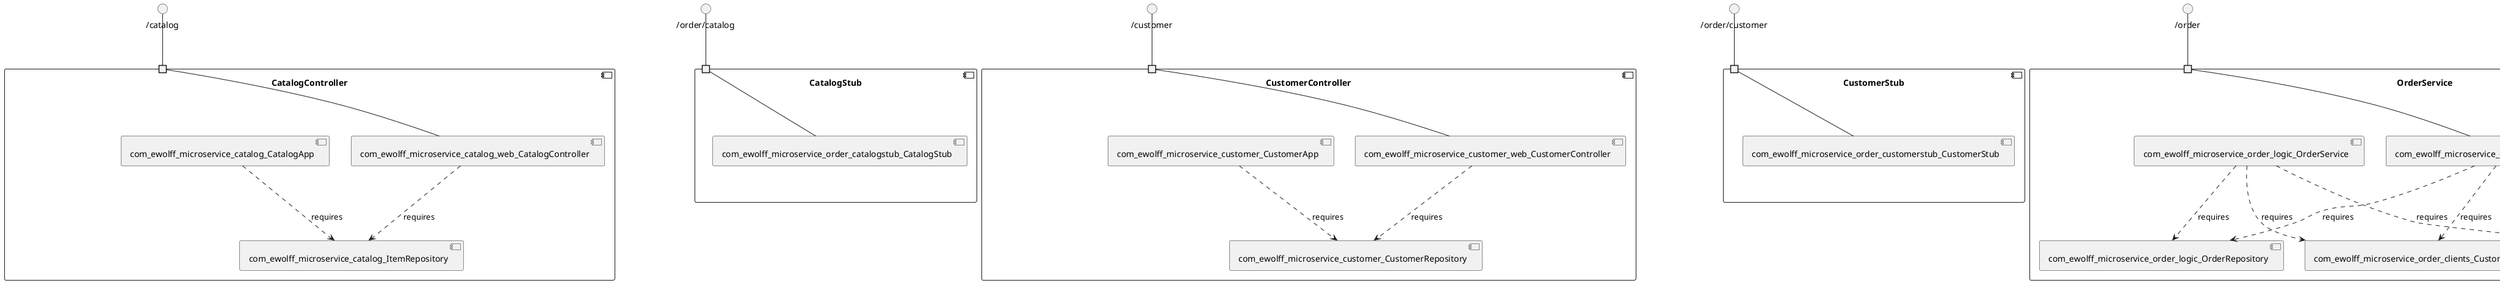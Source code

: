 @startuml
skinparam fixCircleLabelOverlapping true
component "CatalogController\n\n\n\n\n\n" {
[com_ewolff_microservice_catalog_CatalogApp]
[com_ewolff_microservice_catalog_web_CatalogController]
[com_ewolff_microservice_catalog_ItemRepository]
portin " " as CatalogController.requires._catalog
[com_ewolff_microservice_catalog_CatalogApp]..>[com_ewolff_microservice_catalog_ItemRepository] : requires
[com_ewolff_microservice_catalog_web_CatalogController]..>[com_ewolff_microservice_catalog_ItemRepository] : requires
"CatalogController.requires._catalog"--[com_ewolff_microservice_catalog_web_CatalogController]
}
interface "/catalog" as interface._catalog
interface._catalog--"CatalogController.requires._catalog"
component "CatalogStub\n\n\n\n\n\n" {
[com_ewolff_microservice_order_catalogstub_CatalogStub]
portin " " as CatalogStub.requires._order_catalog
"CatalogStub.requires._order_catalog"--[com_ewolff_microservice_order_catalogstub_CatalogStub]
}
interface "/order/catalog" as interface._order_catalog
interface._order_catalog--"CatalogStub.requires._order_catalog"
component "CustomerController\n\n\n\n\n\n" {
[com_ewolff_microservice_customer_CustomerApp]
[com_ewolff_microservice_customer_web_CustomerController]
[com_ewolff_microservice_customer_CustomerRepository]
portin " " as CustomerController.requires._customer
[com_ewolff_microservice_customer_CustomerApp]..>[com_ewolff_microservice_customer_CustomerRepository] : requires
[com_ewolff_microservice_customer_web_CustomerController]..>[com_ewolff_microservice_customer_CustomerRepository] : requires
"CustomerController.requires._customer"--[com_ewolff_microservice_customer_web_CustomerController]
}
interface "/customer" as interface._customer
interface._customer--"CustomerController.requires._customer"
component "CustomerStub\n\n\n\n\n\n" {
[com_ewolff_microservice_order_customerstub_CustomerStub]
portin " " as CustomerStub.requires._order_customer
"CustomerStub.requires._order_customer"--[com_ewolff_microservice_order_customerstub_CustomerStub]
}
interface "/order/customer" as interface._order_customer
interface._order_customer--"CustomerStub.requires._order_customer"
component "OrderService\n\n\n\n\n\n" {
[com_ewolff_microservice_order_clients_CustomerClient]
[com_ewolff_microservice_order_clients_CatalogClient]
[com_ewolff_microservice_order_logic_OrderController]
[com_ewolff_microservice_order_logic_OrderRepository]
[com_ewolff_microservice_order_logic_OrderService]
portin " " as OrderService.requires._order
[com_ewolff_microservice_order_logic_OrderController]..>[com_ewolff_microservice_order_logic_OrderRepository] : requires
[com_ewolff_microservice_order_logic_OrderService]..>[com_ewolff_microservice_order_logic_OrderRepository] : requires
[com_ewolff_microservice_order_logic_OrderController]..>[com_ewolff_microservice_order_clients_CatalogClient] : requires
[com_ewolff_microservice_order_logic_OrderService]..>[com_ewolff_microservice_order_clients_CatalogClient] : requires
[com_ewolff_microservice_order_logic_OrderController]..>[com_ewolff_microservice_order_clients_CustomerClient] : requires
[com_ewolff_microservice_order_logic_OrderService]..>[com_ewolff_microservice_order_clients_CustomerClient] : requires
"OrderService.requires._order"--[com_ewolff_microservice_order_logic_OrderController]
}
interface "/order" as interface._order
interface._order--"OrderService.requires._order"

@enduml
